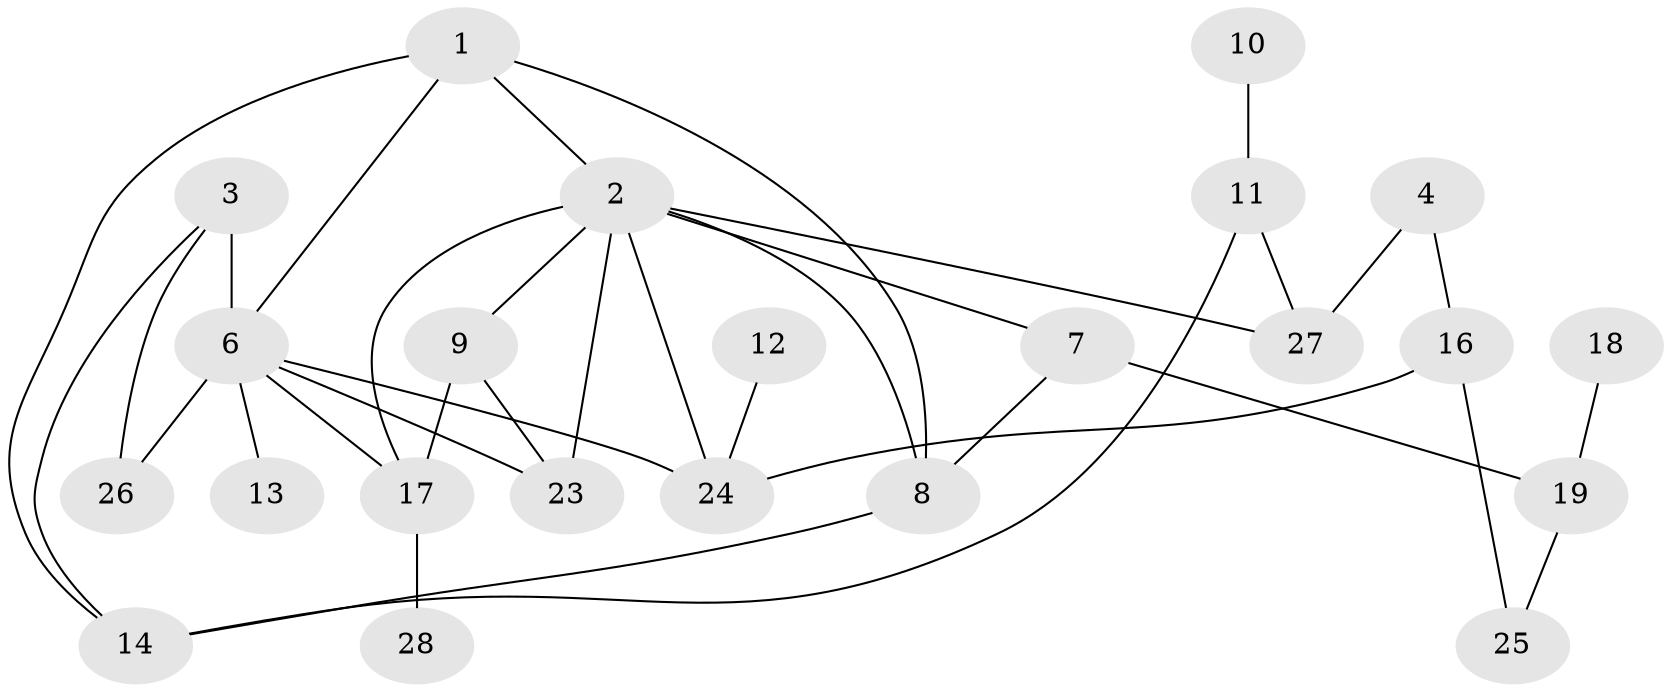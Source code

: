 // original degree distribution, {2: 0.19642857142857142, 3: 0.19642857142857142, 7: 0.017857142857142856, 1: 0.2857142857142857, 5: 0.10714285714285714, 4: 0.14285714285714285, 0: 0.05357142857142857}
// Generated by graph-tools (version 1.1) at 2025/33/03/09/25 02:33:26]
// undirected, 23 vertices, 35 edges
graph export_dot {
graph [start="1"]
  node [color=gray90,style=filled];
  1;
  2;
  3;
  4;
  6;
  7;
  8;
  9;
  10;
  11;
  12;
  13;
  14;
  16;
  17;
  18;
  19;
  23;
  24;
  25;
  26;
  27;
  28;
  1 -- 2 [weight=1.0];
  1 -- 6 [weight=1.0];
  1 -- 8 [weight=1.0];
  1 -- 14 [weight=1.0];
  2 -- 7 [weight=1.0];
  2 -- 8 [weight=1.0];
  2 -- 9 [weight=2.0];
  2 -- 17 [weight=1.0];
  2 -- 23 [weight=1.0];
  2 -- 24 [weight=2.0];
  2 -- 27 [weight=1.0];
  3 -- 6 [weight=3.0];
  3 -- 14 [weight=1.0];
  3 -- 26 [weight=1.0];
  4 -- 16 [weight=1.0];
  4 -- 27 [weight=1.0];
  6 -- 13 [weight=2.0];
  6 -- 17 [weight=1.0];
  6 -- 23 [weight=1.0];
  6 -- 24 [weight=1.0];
  6 -- 26 [weight=1.0];
  7 -- 8 [weight=1.0];
  7 -- 19 [weight=1.0];
  8 -- 14 [weight=1.0];
  9 -- 17 [weight=1.0];
  9 -- 23 [weight=1.0];
  10 -- 11 [weight=1.0];
  11 -- 14 [weight=1.0];
  11 -- 27 [weight=1.0];
  12 -- 24 [weight=1.0];
  16 -- 24 [weight=1.0];
  16 -- 25 [weight=1.0];
  17 -- 28 [weight=1.0];
  18 -- 19 [weight=1.0];
  19 -- 25 [weight=1.0];
}
